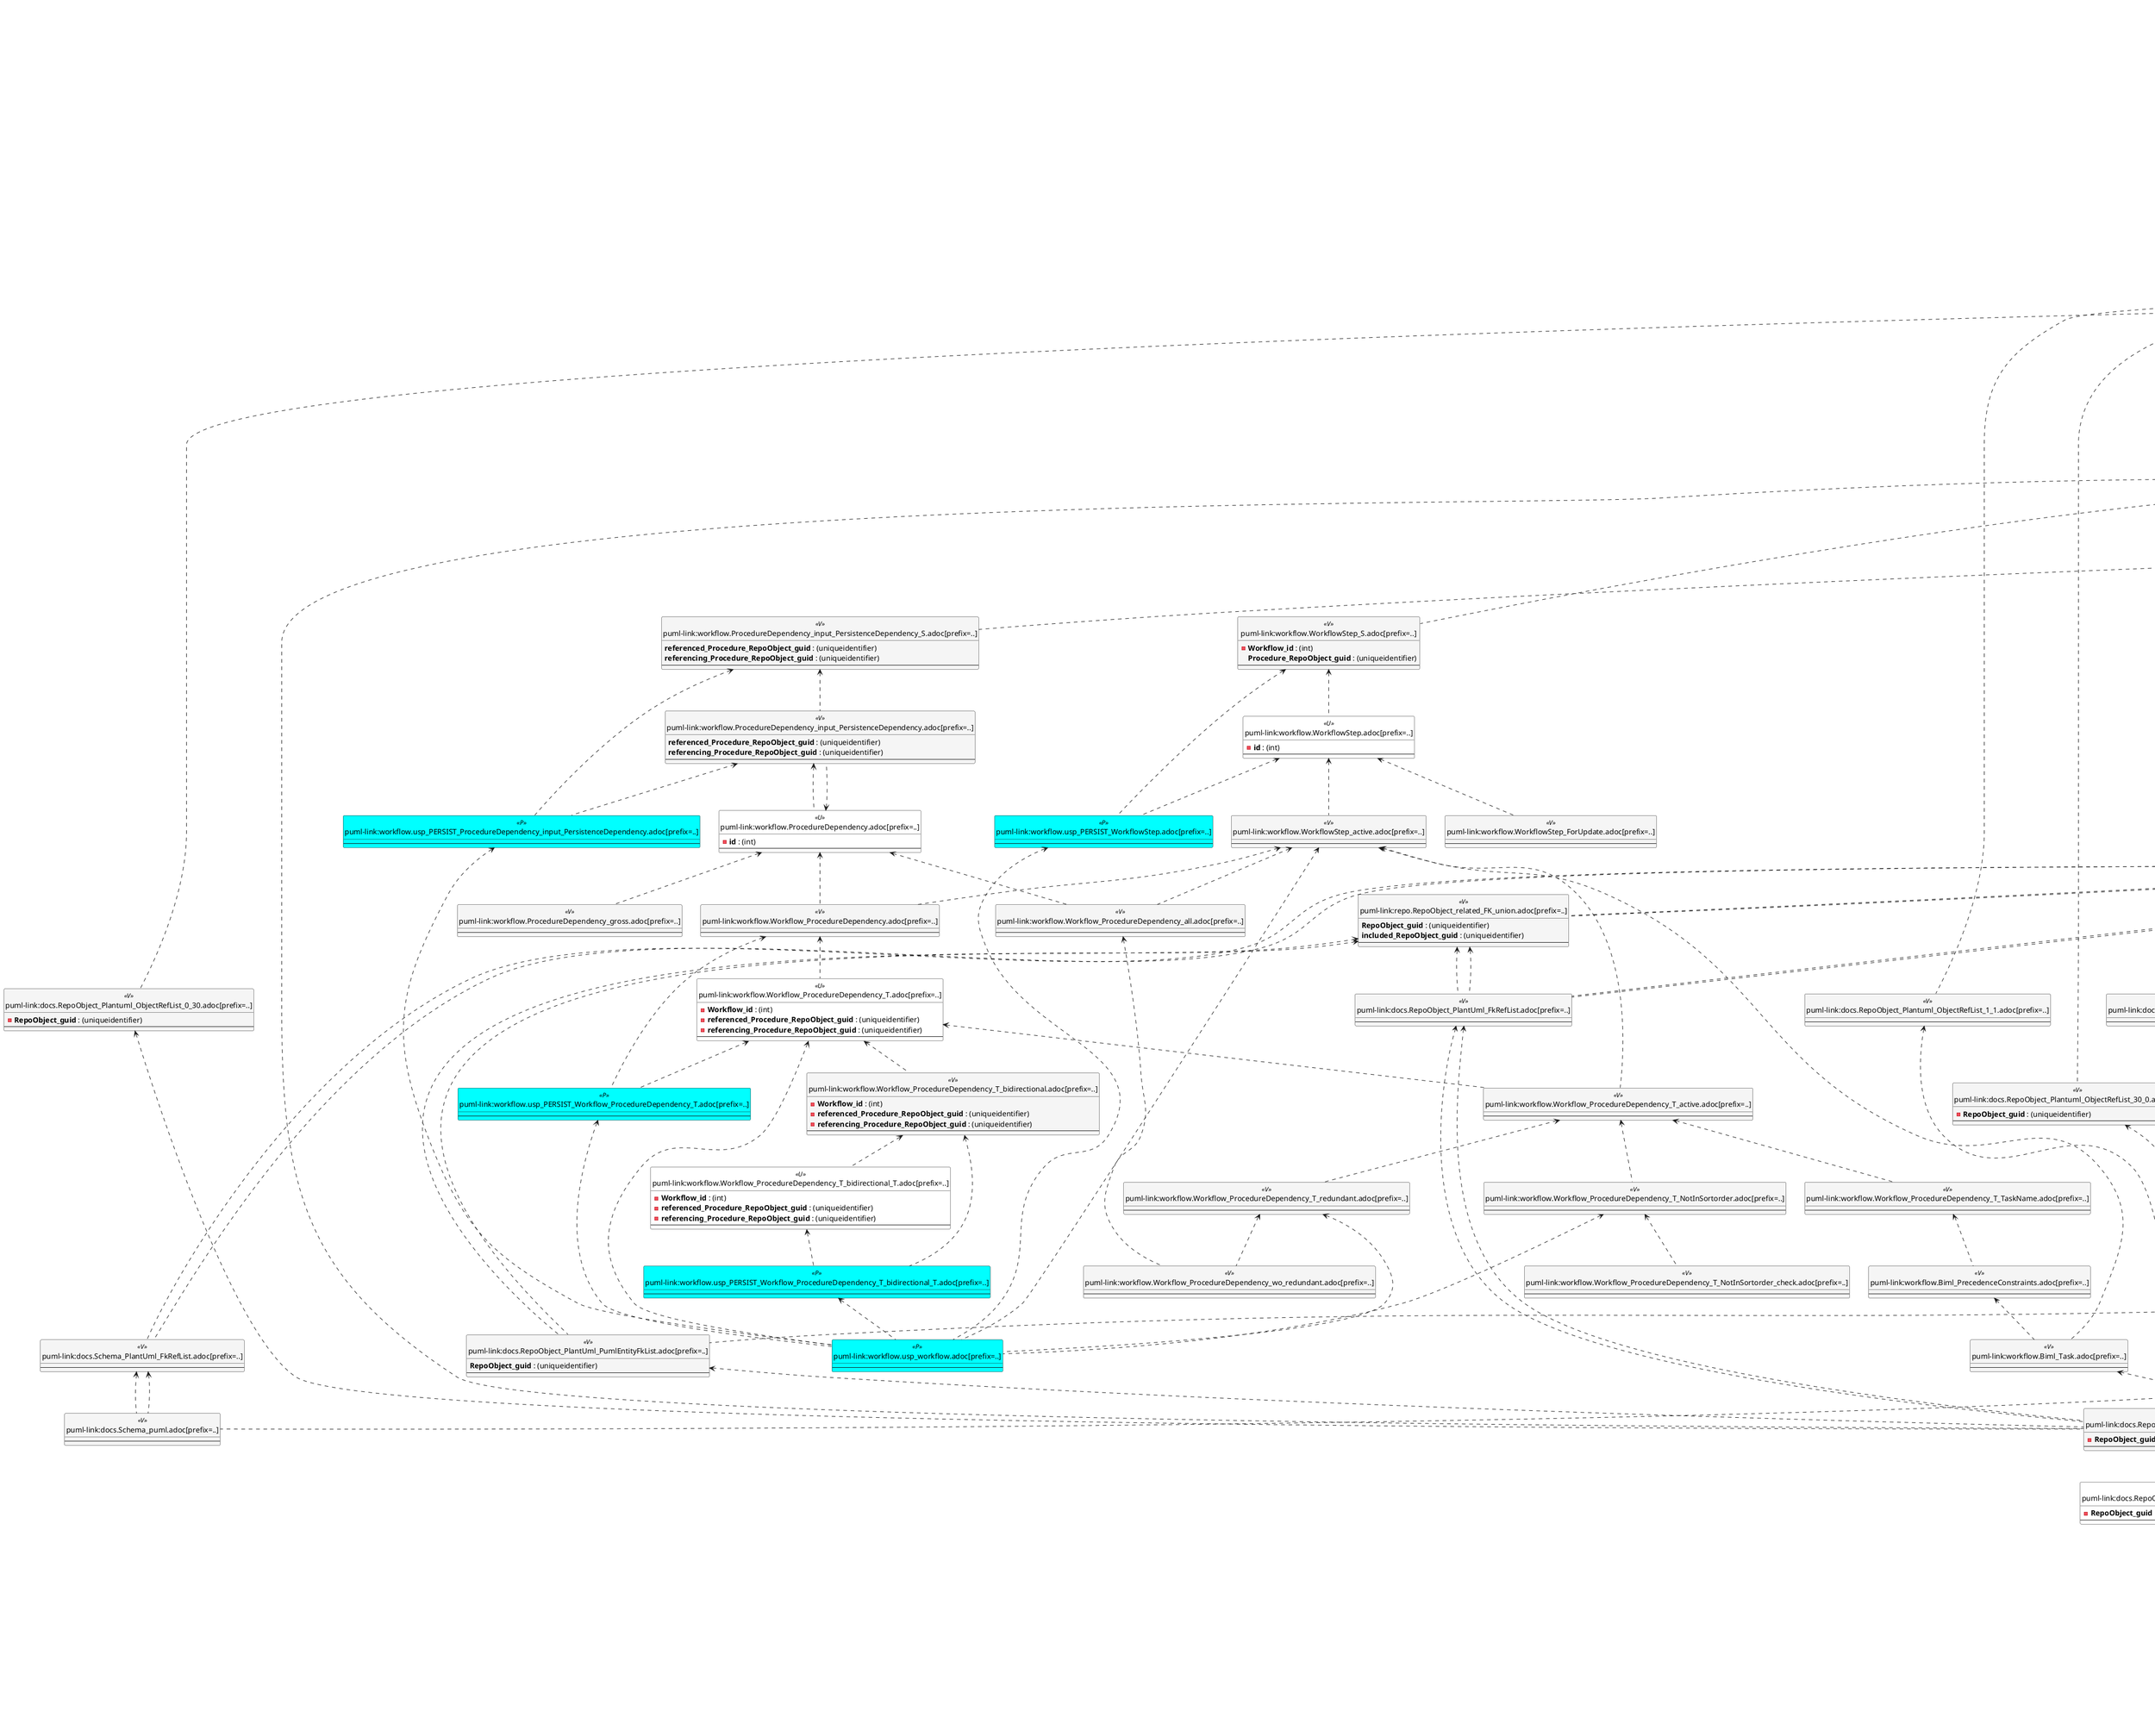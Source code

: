 @startuml
'Left to right direction
top to bottom direction
hide circle
'avoide "." issues:
set namespaceSeparator none


skinparam class {
  BackgroundColor White
  BackgroundColor<<FN>> Yellow
  BackgroundColor<<FS>> Yellow
  BackgroundColor<<FT>> LightGray
  BackgroundColor<<IF>> Yellow
  BackgroundColor<<IS>> Yellow
  BackgroundColor<<P>> Aqua
  BackgroundColor<<PC>> Aqua
  BackgroundColor<<SN>> Yellow
  BackgroundColor<<SO>> SlateBlue
  BackgroundColor<<TF>> LightGray
  BackgroundColor<<TR>> Tomato
  BackgroundColor<<U>> White
  BackgroundColor<<V>> WhiteSmoke
  BackgroundColor<<X>> Aqua
}


entity "puml-link:dmdocs.unit.adoc[prefix=..]" as dmdocs.unit << V >> {
  --
}

entity "puml-link:docs.AntoraIndexSemanticgroup.adoc[prefix=..]" as docs.AntoraIndexSemanticgroup << V >> {
  **IndexSemanticGroup** : (nvarchar(512))
  --
}

entity "puml-link:docs.AntoraIndexSemanticgroupPatterndatatype.adoc[prefix=..]" as docs.AntoraIndexSemanticgroupPatterndatatype << V >> {
  **IndexSemanticGroup** : (nvarchar(512))
  **IndexPatternColumnDatatype** : (nvarchar(4000))
  --
}

entity "puml-link:docs.AntoraNavListPage_by_type.adoc[prefix=..]" as docs.AntoraNavListPage_by_type << V >> {
  **type** : (nvarchar(128))
  --
}

entity "puml-link:docs.AntoraNavListRepoObject_by_schema.adoc[prefix=..]" as docs.AntoraNavListRepoObject_by_schema << V >> {
  - **RepoObject_schema_name** : (nvarchar(128))
  --
}

entity "puml-link:docs.AntoraNavListRepoObject_by_schema_type.adoc[prefix=..]" as docs.AntoraNavListRepoObject_by_schema_type << V >> {
  - **RepoObject_schema_name** : (nvarchar(128))
  **type** : (char(2))
  --
}

entity "puml-link:docs.AntoraNavListRepoObject_by_type.adoc[prefix=..]" as docs.AntoraNavListRepoObject_by_type << V >> {
  **type** : (char(2))
  --
}

entity "puml-link:docs.AntoraPage_IndexSemanticGroup.adoc[prefix=..]" as docs.AntoraPage_IndexSemanticGroup << V >> {
  - **page_content** : (nvarchar(max))
  --
}

entity "puml-link:docs.AntoraPage_ObjectBySchema.adoc[prefix=..]" as docs.AntoraPage_ObjectBySchema << V >> {
  --
}

entity "puml-link:docs.AntoraPage_ObjectByType.adoc[prefix=..]" as docs.AntoraPage_ObjectByType << V >> {
  --
}

entity "puml-link:docs.ForeignKey_RelationScript.adoc[prefix=..]" as docs.ForeignKey_RelationScript << V >> {
  **referenced_RepoObject_guid** : (uniqueidentifier)
  **referencing_RepoObject_guid** : (uniqueidentifier)
  --
}

entity "puml-link:docs.ftv_RepoObject_Reference_PlantUml_EntityRefList.adoc[prefix=..]" as docs.ftv_RepoObject_Reference_PlantUml_EntityRefList << IF >> {
  --
}

entity "puml-link:docs.ObjectRefCyclic.adoc[prefix=..]" as docs.ObjectRefCyclic << V >> {
  --
}

entity "puml-link:docs.ObjectRefCyclic_EntityList.adoc[prefix=..]" as docs.ObjectRefCyclic_EntityList << V >> {
  --
}

entity "puml-link:docs.ObjectRefCyclic_ObjectRefList.adoc[prefix=..]" as docs.ObjectRefCyclic_ObjectRefList << V >> {
  --
}

entity "puml-link:docs.RepoObject_Adoc.adoc[prefix=..]" as docs.RepoObject_Adoc << V >> {
  --
}

entity "puml-link:docs.RepoObject_Adoc_T.adoc[prefix=..]" as docs.RepoObject_Adoc_T << U >> {
  --
}

entity "puml-link:docs.RepoObject_ColumnList.adoc[prefix=..]" as docs.RepoObject_ColumnList << V >> {
  --
}

entity "puml-link:docs.RepoObject_ColumnList_T.adoc[prefix=..]" as docs.RepoObject_ColumnList_T << U >> {
  - **RepoObject_guid** : (uniqueidentifier)
  --
}

entity "puml-link:docs.RepoObject_IndexList.adoc[prefix=..]" as docs.RepoObject_IndexList << V >> {
  **RepoObject_guid** : (uniqueidentifier)
  --
}

entity "puml-link:docs.RepoObject_IndexList_T.adoc[prefix=..]" as docs.RepoObject_IndexList_T << U >> {
  **RepoObject_guid** : (uniqueidentifier)
  --
}

entity "puml-link:docs.RepoObject_OutputFilter.adoc[prefix=..]" as docs.RepoObject_OutputFilter << V >> {
  - **RepoObject_guid** : (uniqueidentifier)
  --
}

entity "puml-link:docs.RepoObject_Plantuml.adoc[prefix=..]" as docs.RepoObject_Plantuml << V >> {
  - **RepoObject_guid** : (uniqueidentifier)
  --
}

entity "puml-link:docs.RepoObject_Plantuml_ColRefList_1_1.adoc[prefix=..]" as docs.RepoObject_Plantuml_ColRefList_1_1 << V >> {
  --
}

entity "puml-link:docs.RepoObject_Plantuml_Entity.adoc[prefix=..]" as docs.RepoObject_Plantuml_Entity << V >> {
  - **RepoObject_guid** : (uniqueidentifier)
  --
}

entity "puml-link:docs.RepoObject_Plantuml_Entity_T.adoc[prefix=..]" as docs.RepoObject_Plantuml_Entity_T << U >> {
  - **RepoObject_guid** : (uniqueidentifier)
  --
}

entity "puml-link:docs.RepoObject_PlantUml_FkRefList.adoc[prefix=..]" as docs.RepoObject_PlantUml_FkRefList << V >> {
  --
}

entity "puml-link:docs.RepoObject_Plantuml_ObjectRefList_0_30.adoc[prefix=..]" as docs.RepoObject_Plantuml_ObjectRefList_0_30 << V >> {
  - **RepoObject_guid** : (uniqueidentifier)
  --
}

entity "puml-link:docs.RepoObject_Plantuml_ObjectRefList_1_1.adoc[prefix=..]" as docs.RepoObject_Plantuml_ObjectRefList_1_1 << V >> {
  --
}

entity "puml-link:docs.RepoObject_Plantuml_ObjectRefList_30_0.adoc[prefix=..]" as docs.RepoObject_Plantuml_ObjectRefList_30_0 << V >> {
  - **RepoObject_guid** : (uniqueidentifier)
  --
}

entity "puml-link:docs.RepoObject_PlantUml_PumlEntityFkList.adoc[prefix=..]" as docs.RepoObject_PlantUml_PumlEntityFkList << V >> {
  **RepoObject_guid** : (uniqueidentifier)
  --
}

entity "puml-link:docs.RepoObject_Plantuml_T.adoc[prefix=..]" as docs.RepoObject_Plantuml_T << U >> {
  - **RepoObject_guid** : (uniqueidentifier)
  --
}

entity "puml-link:docs.Schema_EntityList.adoc[prefix=..]" as docs.Schema_EntityList << V >> {
  --
}

entity "puml-link:docs.Schema_PlantUml_FkRefList.adoc[prefix=..]" as docs.Schema_PlantUml_FkRefList << V >> {
  --
}

entity "puml-link:docs.Schema_puml.adoc[prefix=..]" as docs.Schema_puml << V >> {
  --
}

entity "puml-link:docs.Unit_1_union.adoc[prefix=..]" as docs.Unit_1_union << V >> {
  --
}

entity "puml-link:docs.Unit_2.adoc[prefix=..]" as docs.Unit_2 << V >> {
  --
}

entity "puml-link:docs.Unit_3.adoc[prefix=..]" as docs.Unit_3 << V >> {
  --
}

entity "puml-link:docs.usp_AntoraExport.adoc[prefix=..]" as docs.usp_AntoraExport << P >> {
  --
}

entity "puml-link:docs.usp_AntoraExport_navigation.adoc[prefix=..]" as docs.usp_AntoraExport_navigation << P >> {
  --
}

entity "puml-link:docs.usp_AntoraExport_ObjectPage.adoc[prefix=..]" as docs.usp_AntoraExport_ObjectPage << P >> {
  --
}

entity "puml-link:docs.usp_AntoraExport_ObjectPartialProperties.adoc[prefix=..]" as docs.usp_AntoraExport_ObjectPartialProperties << P >> {
  --
}

entity "puml-link:docs.usp_AntoraExport_ObjectPuml.adoc[prefix=..]" as docs.usp_AntoraExport_ObjectPuml << P >> {
  --
}

entity "puml-link:docs.usp_PERSIST_RepoObject_Adoc_T.adoc[prefix=..]" as docs.usp_PERSIST_RepoObject_Adoc_T << P >> {
  --
}

entity "puml-link:docs.usp_PERSIST_RepoObject_ColumnList_T.adoc[prefix=..]" as docs.usp_PERSIST_RepoObject_ColumnList_T << P >> {
  --
}

entity "puml-link:docs.usp_PERSIST_RepoObject_IndexList_T.adoc[prefix=..]" as docs.usp_PERSIST_RepoObject_IndexList_T << P >> {
  --
}

entity "puml-link:docs.usp_PERSIST_RepoObject_Plantuml_Entity_T.adoc[prefix=..]" as docs.usp_PERSIST_RepoObject_Plantuml_Entity_T << P >> {
  --
}

entity "puml-link:docs.usp_PERSIST_RepoObject_Plantuml_T.adoc[prefix=..]" as docs.usp_PERSIST_RepoObject_Plantuml_T << P >> {
  --
}

entity "puml-link:property.RepoObjectProperty_Collect_source_ROGross.adoc[prefix=..]" as property.RepoObjectProperty_Collect_source_ROGross << V >> {
  - **RepoObject_guid** : (uniqueidentifier)
  - **property_name** : (varchar(39))
  --
}

entity "puml-link:property.usp_RepoObjectProperty_collect.adoc[prefix=..]" as property.usp_RepoObjectProperty_collect << P >> {
  --
}

entity "puml-link:reference.ftv_RepoObject_ColumReferenceRepoObject.adoc[prefix=..]" as reference.ftv_RepoObject_ColumReferenceRepoObject << IF >> {
  --
}

entity "puml-link:reference.ftv_RepoObject_DbmlColumnRelation.adoc[prefix=..]" as reference.ftv_RepoObject_DbmlColumnRelation << IF >> {
  --
}

entity "puml-link:reference.ftv_RepoObject_ReferenceTree.adoc[prefix=..]" as reference.ftv_RepoObject_ReferenceTree << IF >> {
  --
}

entity "puml-link:reference.ftv_RepoObject_ReferenceTree_referenced.adoc[prefix=..]" as reference.ftv_RepoObject_ReferenceTree_referenced << IF >> {
  --
}

entity "puml-link:reference.ftv_RepoObject_ReferenceTree_referencing.adoc[prefix=..]" as reference.ftv_RepoObject_ReferenceTree_referencing << IF >> {
  --
}

entity "puml-link:reference.ftv_RepoObject_ReferenceTree_via_fullname.adoc[prefix=..]" as reference.ftv_RepoObject_ReferenceTree_via_fullname << IF >> {
  --
}

entity "puml-link:reference.ftv_RepoObjectColumn_ReferenceTree.adoc[prefix=..]" as reference.ftv_RepoObjectColumn_ReferenceTree << IF >> {
  --
}

entity "puml-link:reference.Persistence.adoc[prefix=..]" as reference.Persistence << V >> {
  --
}

entity "puml-link:reference.Persistence_bidirectional.adoc[prefix=..]" as reference.Persistence_bidirectional << V >> {
  --
}

entity "puml-link:reference.ReferenceTree_cyclic_ref_PersistenceUsp.adoc[prefix=..]" as reference.ReferenceTree_cyclic_ref_PersistenceUsp << V >> {
  --
}

entity "puml-link:reference.ReferenceTree_cyclic_union.adoc[prefix=..]" as reference.ReferenceTree_cyclic_union << V >> {
  --
}

entity "puml-link:reference.RepoObject_reference.adoc[prefix=..]" as reference.RepoObject_reference << V >> {
  **referenced_RepoObject_guid** : (uniqueidentifier)
  **referencing_RepoObject_guid** : (uniqueidentifier)
  --
}

entity "puml-link:reference.RepoObject_reference_persistence_target_as_source.adoc[prefix=..]" as reference.RepoObject_reference_persistence_target_as_source << V >> {
  --
}

entity "puml-link:reference.RepoObject_reference_T.adoc[prefix=..]" as reference.RepoObject_reference_T << U >> {
  **referenced_RepoObject_guid** : (uniqueidentifier)
  **referencing_RepoObject_guid** : (uniqueidentifier)
  --
}

entity "puml-link:reference.RepoObject_reference_T_bidirectional.adoc[prefix=..]" as reference.RepoObject_reference_T_bidirectional << V >> {
  --
}

entity "puml-link:reference.RepoObject_reference_union.adoc[prefix=..]" as reference.RepoObject_reference_union << V >> {
  **referenced_RepoObject_guid** : (uniqueidentifier)
  **referencing_RepoObject_guid** : (uniqueidentifier)
  --
}

entity "puml-link:reference.RepoObject_ReferencedList.adoc[prefix=..]" as reference.RepoObject_ReferencedList << V >> {
  --
}

entity "puml-link:reference.RepoObject_ReferenceTree_0_30.adoc[prefix=..]" as reference.RepoObject_ReferenceTree_0_30 << V >> {
  **RepoObject_guid** : (uniqueidentifier)
  **Referencing_guid** : (uniqueidentifier)
  **Referenced_guid** : (uniqueidentifier)
  --
}

entity "puml-link:reference.RepoObject_ReferenceTree_0_30_T.adoc[prefix=..]" as reference.RepoObject_ReferenceTree_0_30_T << U >> {
  **RepoObject_guid** : (uniqueidentifier)
  **Referencing_guid** : (uniqueidentifier)
  **Referenced_guid** : (uniqueidentifier)
  --
}

entity "puml-link:reference.RepoObject_ReferenceTree_30_0.adoc[prefix=..]" as reference.RepoObject_ReferenceTree_30_0 << V >> {
  **RepoObject_guid** : (uniqueidentifier)
  **Referencing_guid** : (uniqueidentifier)
  **Referenced_guid** : (uniqueidentifier)
  --
}

entity "puml-link:reference.RepoObject_ReferenceTree_30_0_T.adoc[prefix=..]" as reference.RepoObject_ReferenceTree_30_0_T << U >> {
  --
}

entity "puml-link:reference.RepoObject_ReferenceTree_referenced.adoc[prefix=..]" as reference.RepoObject_ReferenceTree_referenced << V >> {
  **RepoObject_guid** : (uniqueidentifier)
  **Referenced_Depth** : (int)
  **Referencing_Depth** : (int)
  **Referenced_guid** : (uniqueidentifier)
  **Referencing_guid** : (uniqueidentifier)
  --
}

entity "puml-link:reference.RepoObject_ReferenceTree_referenced_30_0.adoc[prefix=..]" as reference.RepoObject_ReferenceTree_referenced_30_0 << V >> {
  - **RepoObject_guid** : (uniqueidentifier)
  **Referenced_guid** : (uniqueidentifier)
  --
}

entity "puml-link:reference.RepoObject_ReferenceTree_referencing.adoc[prefix=..]" as reference.RepoObject_ReferenceTree_referencing << V >> {
  **RepoObject_guid** : (uniqueidentifier)
  **Referenced_Depth** : (int)
  **Referencing_Depth** : (int)
  **Referenced_guid** : (uniqueidentifier)
  **Referencing_guid** : (uniqueidentifier)
  --
}

entity "puml-link:reference.RepoObject_ReferenceTree_referencing_0_30.adoc[prefix=..]" as reference.RepoObject_ReferenceTree_referencing_0_30 << V >> {
  - **RepoObject_guid** : (uniqueidentifier)
  **Referencing_guid** : (uniqueidentifier)
  --
}

entity "puml-link:reference.RepoObject_ReferencingList.adoc[prefix=..]" as reference.RepoObject_ReferencingList << V >> {
  --
}

entity "puml-link:reference.RepoObject_ReferencingReferenced.adoc[prefix=..]" as reference.RepoObject_ReferencingReferenced << V >> {
  - **Referenced_guid** : (uniqueidentifier)
  - **Referencing_guid** : (uniqueidentifier)
  --
}

entity "puml-link:reference.RepoObjectColumn_reference.adoc[prefix=..]" as reference.RepoObjectColumn_reference << V >> {
  **referenced_RepoObjectColumn_guid** : (uniqueidentifier)
  **referencing_RepoObjectColumn_guid** : (uniqueidentifier)
  --
}

entity "puml-link:reference.RepoObjectColumn_reference_additional_internal.adoc[prefix=..]" as reference.RepoObjectColumn_reference_additional_internal << V >> {
  --
}

entity "puml-link:reference.RepoObjectColumn_reference_BySamePredecessors.adoc[prefix=..]" as reference.RepoObjectColumn_reference_BySamePredecessors << V >> {
  --
}

entity "puml-link:reference.RepoObjectColumn_reference_FirstResultSet.adoc[prefix=..]" as reference.RepoObjectColumn_reference_FirstResultSet << V >> {
  --
}

entity "puml-link:reference.RepoObjectColumn_reference_QueryPlan.adoc[prefix=..]" as reference.RepoObjectColumn_reference_QueryPlan << V >> {
  **referencing_id** : (int)
  **referencing_minor_id** : (int)
  **referenced_id** : (int)
  **referenced_minor_id** : (int)
  --
}

entity "puml-link:reference.RepoObjectColumn_reference_SqlExpressionDependencies.adoc[prefix=..]" as reference.RepoObjectColumn_reference_SqlExpressionDependencies << V >> {
  - **referencing_id** : (int)
  - **referencing_minor_id** : (int)
  **referenced_id** : (int)
  - **referenced_minor_id** : (int)
  --
}

entity "puml-link:reference.RepoObjectColumn_reference_T.adoc[prefix=..]" as reference.RepoObjectColumn_reference_T << U >> {
  **referenced_RepoObjectColumn_guid** : (uniqueidentifier)
  **referencing_RepoObjectColumn_guid** : (uniqueidentifier)
  --
}

entity "puml-link:reference.RepoObjectColumn_reference_union.adoc[prefix=..]" as reference.RepoObjectColumn_reference_union << V >> {
  --
}

entity "puml-link:reference.RepoObjectColumn_reference_virtual.adoc[prefix=..]" as reference.RepoObjectColumn_reference_virtual << V >> {
  --
}

entity "puml-link:reference.RepoObjectColumn_ReferencedList.adoc[prefix=..]" as reference.RepoObjectColumn_ReferencedList << V >> {
  --
}

entity "puml-link:reference.RepoObjectColumn_ReferenceTree.adoc[prefix=..]" as reference.RepoObjectColumn_ReferenceTree << V >> {
  --
}

entity "puml-link:reference.RepoObjectColumn_ReferencingList.adoc[prefix=..]" as reference.RepoObjectColumn_ReferencingList << V >> {
  --
}

entity "puml-link:reference.RepoObjectColumn_ReferencingReferenced.adoc[prefix=..]" as reference.RepoObjectColumn_ReferencingReferenced << V >> {
  - **Referenced_guid** : (uniqueidentifier)
  - **Referencing_guid** : (uniqueidentifier)
  --
}

entity "puml-link:reference.RepoObjectColumn_RelationScript.adoc[prefix=..]" as reference.RepoObjectColumn_RelationScript << V >> {
  --
}

entity "puml-link:reference.SysObjectColumn_QueryPlanExpression.adoc[prefix=..]" as reference.SysObjectColumn_QueryPlanExpression << V >> {
  --
}

entity "puml-link:reference.usp_PERSIST_RepoObject_reference_T.adoc[prefix=..]" as reference.usp_PERSIST_RepoObject_reference_T << P >> {
  --
}

entity "puml-link:reference.usp_PERSIST_RepoObject_ReferenceTree_0_30_T.adoc[prefix=..]" as reference.usp_PERSIST_RepoObject_ReferenceTree_0_30_T << P >> {
  --
}

entity "puml-link:reference.usp_PERSIST_RepoObject_ReferenceTree_30_0_T.adoc[prefix=..]" as reference.usp_PERSIST_RepoObject_ReferenceTree_30_0_T << P >> {
  --
}

entity "puml-link:reference.usp_PERSIST_RepoObjectColumn_reference_T.adoc[prefix=..]" as reference.usp_PERSIST_RepoObjectColumn_reference_T << P >> {
  --
}

entity "puml-link:reference.usp_RepoObject_ReferenceTree.adoc[prefix=..]" as reference.usp_RepoObject_ReferenceTree << P >> {
  --
}

entity "puml-link:reference.usp_RepoObject_ReferenceTree_insert.adoc[prefix=..]" as reference.usp_RepoObject_ReferenceTree_insert << P >> {
  --
}

entity "puml-link:reference.usp_RepoObject_update_SysObjectQueryPlan.adoc[prefix=..]" as reference.usp_RepoObject_update_SysObjectQueryPlan << P >> {
  --
}

entity "puml-link:reference.usp_RepoObjectSource_FirstResultSet.adoc[prefix=..]" as reference.usp_RepoObjectSource_FirstResultSet << P >> {
  --
}

entity "puml-link:reference.usp_RepoObjectSource_QueryPlan.adoc[prefix=..]" as reference.usp_RepoObjectSource_QueryPlan << P >> {
  --
}

entity "puml-link:repo.check_IndexColumn_virtual_referenced_setpoint.adoc[prefix=..]" as repo.check_IndexColumn_virtual_referenced_setpoint << V >> {
  - **index_guid** : (uniqueidentifier)
  - **index_column_id** : (int)
  --
}

entity "puml-link:repo.ForeignKey_gross.adoc[prefix=..]" as repo.ForeignKey_gross << V >> {
  **ForeignKey_guid** : (uniqueidentifier)
  --
}

entity "puml-link:repo.ForeignKey_Indexes.adoc[prefix=..]" as repo.ForeignKey_Indexes << V >> {
  **ForeignKey_guid** : (uniqueidentifier)
  --
}

entity "puml-link:repo.ForeignKey_Indexes_union.adoc[prefix=..]" as repo.ForeignKey_Indexes_union << V >> {
  **ForeignKey_guid** : (uniqueidentifier)
  --
}

entity "puml-link:repo.ForeignKey_Indexes_union_T.adoc[prefix=..]" as repo.ForeignKey_Indexes_union_T << U >> {
  **ForeignKey_guid** : (uniqueidentifier)
  --
}

entity "puml-link:repo.ForeignKey_virtual_Indexes.adoc[prefix=..]" as repo.ForeignKey_virtual_Indexes << V >> {
  - **ForeignKey_guid** : (uniqueidentifier)
  --
}

entity "puml-link:repo.Index_gross.adoc[prefix=..]" as repo.Index_gross << V >> {
  - **index_guid** : (uniqueidentifier)
  --
}

entity "puml-link:repo.Index_referencing_IndexPatternColumnGuid.adoc[prefix=..]" as repo.Index_referencing_IndexPatternColumnGuid << V >> {
  **source_index_guid** : (uniqueidentifier)
  **referencing_RepoObject_guid** : (uniqueidentifier)
  --
}

entity "puml-link:repo.Index_virtual_ForUpdate.adoc[prefix=..]" as repo.Index_virtual_ForUpdate << V >> {
  - **index_guid** : (uniqueidentifier)
  --
}

entity "puml-link:repo.IndexColumn_ReferencedReferencing_HasFullColumnsInReferencing.adoc[prefix=..]" as repo.IndexColumn_ReferencedReferencing_HasFullColumnsInReferencing << V >> {
  - **index_guid** : (uniqueidentifier)
  - **index_column_id** : (int)
  **RowNumberInReferencing** : (bigint)
  --
}

entity "puml-link:repo.IndexColumn_ReferencedReferencing_HasFullColumnsInReferencing_check.adoc[prefix=..]" as repo.IndexColumn_ReferencedReferencing_HasFullColumnsInReferencing_check << V >> {
  --
}

entity "puml-link:repo.IndexColumn_ReferencedReferencing_HasFullColumnsInReferencing_T.adoc[prefix=..]" as repo.IndexColumn_ReferencedReferencing_HasFullColumnsInReferencing_T << U >> {
  **index_guid** : (uniqueidentifier)
  - **index_column_id** : (int)
  **RowNumberInReferencing** : (bigint)
  --
}

entity "puml-link:repo.IndexColumn_virtual_referenced_setpoint.adoc[prefix=..]" as repo.IndexColumn_virtual_referenced_setpoint << V >> {
  - **index_guid** : (uniqueidentifier)
  - **index_column_id** : (int)
  --
}

entity "puml-link:repo.IndexReferencedReferencing.adoc[prefix=..]" as repo.IndexReferencedReferencing << V >> {
  --
}

entity "puml-link:repo.IndexReferencedReferencing_HasFullColumnsInReferencing.adoc[prefix=..]" as repo.IndexReferencedReferencing_HasFullColumnsInReferencing << V >> {
  --
}

entity "puml-link:repo.RepoObject_ColumnList.adoc[prefix=..]" as repo.RepoObject_ColumnList << V >> {
  --
}

entity "puml-link:repo.RepoObject_gross.adoc[prefix=..]" as repo.RepoObject_gross << V >> {
  - **RepoObject_guid** : (uniqueidentifier)
  --
}

entity "puml-link:repo.RepoObject_gross2.adoc[prefix=..]" as repo.RepoObject_gross2 << V >> {
  --
}

entity "puml-link:repo.RepoObject_related_FK_union.adoc[prefix=..]" as repo.RepoObject_related_FK_union << V >> {
  **RepoObject_guid** : (uniqueidentifier)
  **included_RepoObject_guid** : (uniqueidentifier)
  --
}

entity "puml-link:repo.RepoObject_SqlCreateTable.adoc[prefix=..]" as repo.RepoObject_SqlCreateTable << V >> {
  - **RepoObject_guid** : (uniqueidentifier)
  --
}

entity "puml-link:repo.RepoObject_wo_referencing.adoc[prefix=..]" as repo.RepoObject_wo_referencing << V >> {
  --
}

entity "puml-link:repo.RepoObjectColumn_gross2.adoc[prefix=..]" as repo.RepoObjectColumn_gross2 << V >> {
  --
}

entity "puml-link:repo.RepoObjectColumn_MissingSource_TypeV.adoc[prefix=..]" as repo.RepoObjectColumn_MissingSource_TypeV << V >> {
  - **RepoObjectColumn_guid** : (uniqueidentifier)
  --
}

entity "puml-link:repo.usp_Index_finish.adoc[prefix=..]" as repo.usp_Index_finish << P >> {
  --
}

entity "puml-link:repo.usp_Index_ForeignKey.adoc[prefix=..]" as repo.usp_Index_ForeignKey << P >> {
  --
}

entity "puml-link:repo.usp_index_inheritance.adoc[prefix=..]" as repo.usp_index_inheritance << P >> {
  --
}

entity "puml-link:repo.usp_Index_virtual_set.adoc[prefix=..]" as repo.usp_Index_virtual_set << P >> {
  --
}

entity "puml-link:repo.usp_main.adoc[prefix=..]" as repo.usp_main << P >> {
  --
}

entity "puml-link:repo.usp_PERSIST_ForeignKey_Indexes_union_T.adoc[prefix=..]" as repo.usp_PERSIST_ForeignKey_Indexes_union_T << P >> {
  --
}

entity "puml-link:repo.usp_PERSIST_IndexColumn_ReferencedReferencing_HasFullColumnsInReferencing_T.adoc[prefix=..]" as repo.usp_PERSIST_IndexColumn_ReferencedReferencing_HasFullColumnsInReferencing_T << P >> {
  --
}

entity "puml-link:uspgenerator.GeneratorUspStep_Persistence_IsInactive_setpoint.adoc[prefix=..]" as uspgenerator.GeneratorUspStep_Persistence_IsInactive_setpoint << V >> {
  - **usp_id** : (int)
  --
}

entity "puml-link:uspgenerator.GeneratorUspStep_Persistence_src.adoc[prefix=..]" as uspgenerator.GeneratorUspStep_Persistence_src << V >> {
  - **usp_id** : (int)
  --
}

entity "puml-link:uspgenerator.usp_GeneratorUsp_insert_update_persistence.adoc[prefix=..]" as uspgenerator.usp_GeneratorUsp_insert_update_persistence << P >> {
  --
}

entity "puml-link:workflow.Biml_Package.adoc[prefix=..]" as workflow.Biml_Package << V >> {
  --
}

entity "puml-link:workflow.Biml_PrecedenceConstraints.adoc[prefix=..]" as workflow.Biml_PrecedenceConstraints << V >> {
  --
}

entity "puml-link:workflow.Biml_Project.adoc[prefix=..]" as workflow.Biml_Project << V >> {
  --
}

entity "puml-link:workflow.Biml_Task.adoc[prefix=..]" as workflow.Biml_Task << V >> {
  --
}

entity "puml-link:workflow.ProcedureDependency.adoc[prefix=..]" as workflow.ProcedureDependency << U >> {
  - **id** : (int)
  --
}

entity "puml-link:workflow.ProcedureDependency_gross.adoc[prefix=..]" as workflow.ProcedureDependency_gross << V >> {
  --
}

entity "puml-link:workflow.ProcedureDependency_input_PersistenceDependency.adoc[prefix=..]" as workflow.ProcedureDependency_input_PersistenceDependency << V >> {
  **referenced_Procedure_RepoObject_guid** : (uniqueidentifier)
  **referencing_Procedure_RepoObject_guid** : (uniqueidentifier)
  --
}

entity "puml-link:workflow.ProcedureDependency_input_PersistenceDependency_S.adoc[prefix=..]" as workflow.ProcedureDependency_input_PersistenceDependency_S << V >> {
  **referenced_Procedure_RepoObject_guid** : (uniqueidentifier)
  **referencing_Procedure_RepoObject_guid** : (uniqueidentifier)
  --
}

entity "puml-link:workflow.usp_PERSIST_ProcedureDependency_input_PersistenceDependency.adoc[prefix=..]" as workflow.usp_PERSIST_ProcedureDependency_input_PersistenceDependency << P >> {
  --
}

entity "puml-link:workflow.usp_PERSIST_Workflow_ProcedureDependency_T.adoc[prefix=..]" as workflow.usp_PERSIST_Workflow_ProcedureDependency_T << P >> {
  --
}

entity "puml-link:workflow.usp_PERSIST_Workflow_ProcedureDependency_T_bidirectional_T.adoc[prefix=..]" as workflow.usp_PERSIST_Workflow_ProcedureDependency_T_bidirectional_T << P >> {
  --
}

entity "puml-link:workflow.usp_PERSIST_WorkflowStep.adoc[prefix=..]" as workflow.usp_PERSIST_WorkflowStep << P >> {
  --
}

entity "puml-link:workflow.usp_workflow.adoc[prefix=..]" as workflow.usp_workflow << P >> {
  --
}

entity "puml-link:workflow.Workflow_ProcedureDependency.adoc[prefix=..]" as workflow.Workflow_ProcedureDependency << V >> {
  --
}

entity "puml-link:workflow.Workflow_ProcedureDependency_all.adoc[prefix=..]" as workflow.Workflow_ProcedureDependency_all << V >> {
  --
}

entity "puml-link:workflow.Workflow_ProcedureDependency_T.adoc[prefix=..]" as workflow.Workflow_ProcedureDependency_T << U >> {
  - **Workflow_id** : (int)
  - **referenced_Procedure_RepoObject_guid** : (uniqueidentifier)
  - **referencing_Procedure_RepoObject_guid** : (uniqueidentifier)
  --
}

entity "puml-link:workflow.Workflow_ProcedureDependency_T_active.adoc[prefix=..]" as workflow.Workflow_ProcedureDependency_T_active << V >> {
  --
}

entity "puml-link:workflow.Workflow_ProcedureDependency_T_bidirectional.adoc[prefix=..]" as workflow.Workflow_ProcedureDependency_T_bidirectional << V >> {
  - **Workflow_id** : (int)
  - **referenced_Procedure_RepoObject_guid** : (uniqueidentifier)
  - **referencing_Procedure_RepoObject_guid** : (uniqueidentifier)
  --
}

entity "puml-link:workflow.Workflow_ProcedureDependency_T_bidirectional_T.adoc[prefix=..]" as workflow.Workflow_ProcedureDependency_T_bidirectional_T << U >> {
  - **Workflow_id** : (int)
  - **referenced_Procedure_RepoObject_guid** : (uniqueidentifier)
  - **referencing_Procedure_RepoObject_guid** : (uniqueidentifier)
  --
}

entity "puml-link:workflow.Workflow_ProcedureDependency_T_NotInSortorder.adoc[prefix=..]" as workflow.Workflow_ProcedureDependency_T_NotInSortorder << V >> {
  --
}

entity "puml-link:workflow.Workflow_ProcedureDependency_T_NotInSortorder_check.adoc[prefix=..]" as workflow.Workflow_ProcedureDependency_T_NotInSortorder_check << V >> {
  --
}

entity "puml-link:workflow.Workflow_ProcedureDependency_T_redundant.adoc[prefix=..]" as workflow.Workflow_ProcedureDependency_T_redundant << V >> {
  --
}

entity "puml-link:workflow.Workflow_ProcedureDependency_T_TaskName.adoc[prefix=..]" as workflow.Workflow_ProcedureDependency_T_TaskName << V >> {
  --
}

entity "puml-link:workflow.Workflow_ProcedureDependency_wo_redundant.adoc[prefix=..]" as workflow.Workflow_ProcedureDependency_wo_redundant << V >> {
  --
}

entity "puml-link:workflow.WorkflowStep.adoc[prefix=..]" as workflow.WorkflowStep << U >> {
  - **id** : (int)
  --
}

entity "puml-link:workflow.WorkflowStep_active.adoc[prefix=..]" as workflow.WorkflowStep_active << V >> {
  --
}

entity "puml-link:workflow.WorkflowStep_ForUpdate.adoc[prefix=..]" as workflow.WorkflowStep_ForUpdate << V >> {
  --
}

entity "puml-link:workflow.WorkflowStep_S.adoc[prefix=..]" as workflow.WorkflowStep_S << V >> {
  - **Workflow_id** : (int)
  **Procedure_RepoObject_guid** : (uniqueidentifier)
  --
}

docs.AntoraIndexSemanticgroup <.. docs.AntoraPage_IndexSemanticGroup
docs.AntoraIndexSemanticgroupPatterndatatype <.. docs.AntoraIndexSemanticgroup
docs.AntoraNavListRepoObject_by_schema <.. docs.usp_AntoraExport_navigation
docs.AntoraNavListRepoObject_by_schema <.. docs.AntoraPage_ObjectBySchema
docs.AntoraNavListRepoObject_by_schema_type <.. docs.usp_AntoraExport_navigation
docs.AntoraNavListRepoObject_by_type <.. docs.usp_AntoraExport_navigation
docs.AntoraNavListRepoObject_by_type <.. docs.AntoraPage_ObjectByType
docs.ftv_RepoObject_Reference_PlantUml_EntityRefList <.. docs.RepoObject_Plantuml
docs.ObjectRefCyclic_EntityList <.. docs.ObjectRefCyclic
docs.ObjectRefCyclic_ObjectRefList <.. docs.ObjectRefCyclic
docs.RepoObject_Adoc <.. docs.RepoObject_Adoc_T
docs.RepoObject_Adoc <.. docs.usp_PERSIST_RepoObject_Adoc_T
docs.RepoObject_Adoc <.. docs.RepoObject_Adoc_T
docs.RepoObject_Adoc <.. docs.usp_PERSIST_RepoObject_Adoc_T
docs.RepoObject_Adoc <.. docs.RepoObject_Adoc_T
docs.RepoObject_Adoc <.. docs.usp_PERSIST_RepoObject_Adoc_T
docs.REpoObject_Adoc_T <.. docs.usp_PERSIST_RepoObject_Adoc_T
docs.REpoObject_Adoc_T <.. docs.usp_PERSIST_RepoObject_Adoc_T
docs.REpoObject_Adoc_T <.. docs.usp_PERSIST_RepoObject_Adoc_T
docs.RepoObject_ColumnList <.. docs.RepoObject_ColumnList_T
docs.RepoObject_ColumnList <.. docs.usp_PERSIST_RepoObject_ColumnList_T
docs.RepoObject_ColumnList <.. docs.RepoObject_ColumnList_T
docs.RepoObject_ColumnList <.. docs.usp_PERSIST_RepoObject_ColumnList_T
docs.RepoObject_ColumnList <.. docs.RepoObject_ColumnList_T
docs.RepoObject_ColumnList <.. docs.usp_PERSIST_RepoObject_ColumnList_T
docs.RepoObject_ColumnList <.. docs.RepoObject_ColumnList_T
docs.RepoObject_ColumnList <.. docs.usp_PERSIST_RepoObject_ColumnList_T
docs.RepoObject_ColumnList <.. docs.RepoObject_ColumnList_T
docs.RepoObject_ColumnList <.. docs.usp_PERSIST_RepoObject_ColumnList_T
docs.RepoObject_ColumnList <.. docs.RepoObject_ColumnList_T
docs.RepoObject_ColumnList <.. docs.usp_PERSIST_RepoObject_ColumnList_T
docs.RepoObject_ColumnList_T <.. docs.RepoObject_Adoc
docs.RepoObject_ColumnList_T <.. docs.RepoObject_Plantuml_Entity
docs.RepoObject_ColumnList_T <.. docs.usp_PERSIST_RepoObject_ColumnList_T
docs.RepoObject_ColumnList_T <.. docs.RepoObject_Adoc
docs.RepoObject_ColumnList_T <.. docs.RepoObject_Plantuml_Entity
docs.RepoObject_ColumnList_T <.. docs.usp_PERSIST_RepoObject_ColumnList_T
docs.RepoObject_ColumnList_T <.. docs.RepoObject_Adoc
docs.RepoObject_ColumnList_T <.. docs.RepoObject_Plantuml_Entity
docs.RepoObject_ColumnList_T <.. docs.usp_PERSIST_RepoObject_ColumnList_T
docs.RepoObject_ColumnList_T <.. docs.RepoObject_Adoc
docs.RepoObject_ColumnList_T <.. docs.RepoObject_Plantuml_Entity
docs.RepoObject_ColumnList_T <.. docs.usp_PERSIST_RepoObject_ColumnList_T
docs.RepoObject_ColumnList_T <.. docs.RepoObject_Adoc
docs.RepoObject_ColumnList_T <.. docs.RepoObject_Plantuml_Entity
docs.RepoObject_ColumnList_T <.. docs.usp_PERSIST_RepoObject_ColumnList_T
docs.RepoObject_ColumnList_T <.. docs.RepoObject_Adoc
docs.RepoObject_ColumnList_T <.. docs.RepoObject_Plantuml_Entity
docs.RepoObject_ColumnList_T <.. docs.usp_PERSIST_RepoObject_ColumnList_T
docs.RepoObject_IndexList <.. docs.RepoObject_IndexList_T
docs.RepoObject_IndexList <.. docs.usp_PERSIST_RepoObject_IndexList_T
docs.RepoObject_IndexList_T <.. docs.RepoObject_Adoc
docs.RepoObject_IndexList_T <.. docs.RepoObject_Plantuml_Entity
docs.RepoObject_IndexList_T <.. docs.usp_PERSIST_RepoObject_IndexList_T
docs.RepoObject_OutputFilter <.. docs.usp_AntoraExport_ObjectPartialProperties
docs.RepoObject_OutputFilter <.. docs.usp_AntoraExport_ObjectPage
docs.RepoObject_OutputFilter <.. docs.AntoraNavListRepoObject_by_type
docs.RepoObject_OutputFilter <.. docs.AntoraNavListRepoObject_by_schema
docs.RepoObject_OutputFilter <.. docs.AntoraNavListRepoObject_by_schema_type
docs.RepoObject_OutputFilter <.. docs.RepoObject_Plantuml_Entity
docs.RepoObject_OutputFilter <.. docs.usp_AntoraExport_ObjectPuml
docs.RepoObject_OutputFilter <.. docs.AntoraNavListPage_by_type
docs.RepoObject_OutputFilter <.. docs.Unit_1_union
docs.RepoObject_Plantuml <.. docs.RepoObject_Plantuml_T
docs.RepoObject_Plantuml <.. docs.RepoObject_Plantuml_T
docs.RepoObject_Plantuml <.. docs.RepoObject_Plantuml_T
docs.RepoObject_Plantuml <.. docs.usp_PERSIST_RepoObject_Plantuml_T
docs.RepoObject_Plantuml <.. docs.usp_PERSIST_RepoObject_Plantuml_T
docs.RepoObject_Plantuml <.. docs.usp_PERSIST_RepoObject_Plantuml_T
docs.RepoObject_Plantuml_ColRefList_1_1 <.. docs.RepoObject_Plantuml
docs.RepoObject_Plantuml_ColRefList_1_1 <.. docs.RepoObject_Plantuml
docs.RepoObject_Plantuml_ColRefList_1_1 <.. docs.RepoObject_Plantuml
docs.RepoObject_Plantuml_Entity <.. docs.RepoObject_Plantuml_Entity_T
docs.RepoObject_Plantuml_Entity <.. docs.usp_PERSIST_RepoObject_Plantuml_Entity_T
docs.RepoObject_Plantuml_Entity_T <.. docs.usp_PERSIST_RepoObject_Plantuml_Entity_T
docs.RepoObject_Plantuml_Entity_T <.. docs.ftv_RepoObject_Reference_PlantUml_EntityRefList
docs.RepoObject_Plantuml_Entity_T <.. docs.RepoObject_PlantUml_PumlEntityFkList
docs.RepoObject_Plantuml_Entity_T <.. docs.ObjectRefCyclic_EntityList
docs.RepoObject_Plantuml_Entity_T <.. docs.Schema_EntityList
docs.RepoObject_PlantUml_FkRefList <.. docs.RepoObject_Plantuml
docs.RepoObject_PlantUml_FkRefList <.. docs.RepoObject_Plantuml
docs.RepoObject_Plantuml_ObjectRefList_0_30 <.. docs.RepoObject_Plantuml
docs.RepoObject_Plantuml_ObjectRefList_1_1 <.. docs.RepoObject_Plantuml
docs.RepoObject_Plantuml_ObjectRefList_30_0 <.. docs.RepoObject_Plantuml
docs.RepoObject_PlantUml_PumlEntityFkList <.. docs.RepoObject_Plantuml
docs.RepoObject_Plantuml_T <.. docs.usp_PERSIST_RepoObject_Plantuml_T
docs.RepoObject_Plantuml_T <.. docs.usp_PERSIST_RepoObject_Plantuml_T
docs.RepoObject_Plantuml_T <.. docs.usp_PERSIST_RepoObject_Plantuml_T
docs.Schema_EntityList <.. docs.Schema_puml
docs.Schema_PlantUml_FkRefList <.. docs.Schema_puml
docs.Schema_PlantUml_FkRefList <.. docs.Schema_puml
docs.Unit_1_union <.. docs.Unit_2
docs.Unit_2 <.. docs.Unit_3
docs.Unit_3 <.. dmdocs.unit
docs.usp_AntoraExport_navigation <.. docs.usp_AntoraExport
docs.usp_AntoraExport_navigation <.. docs.usp_AntoraExport
docs.usp_AntoraExport_navigation <.. docs.usp_AntoraExport
docs.usp_AntoraExport_ObjectPage <.. docs.usp_AntoraExport
docs.usp_AntoraExport_ObjectPartialProperties <.. docs.usp_AntoraExport
docs.usp_AntoraExport_ObjectPuml <.. docs.usp_AntoraExport
docs.usp_AntoraExport_ObjectPuml <.. docs.usp_AntoraExport
docs.usp_AntoraExport_ObjectPuml <.. docs.usp_AntoraExport
docs.usp_AntoraExport_ObjectPuml <.. docs.usp_AntoraExport
docs.usp_PERSIST_RepoObject_Adoc_T <.. docs.usp_AntoraExport_ObjectPartialProperties
docs.usp_PERSIST_RepoObject_Adoc_T <.. docs.usp_AntoraExport_ObjectPartialProperties
docs.usp_PERSIST_RepoObject_Adoc_T <.. docs.usp_AntoraExport_ObjectPartialProperties
docs.usp_PERSIST_RepoObject_ColumnList_T <.. docs.usp_AntoraExport_ObjectPartialProperties
docs.usp_PERSIST_RepoObject_ColumnList_T <.. docs.usp_AntoraExport_ObjectPartialProperties
docs.usp_PERSIST_RepoObject_ColumnList_T <.. docs.usp_AntoraExport_ObjectPartialProperties
docs.usp_PERSIST_RepoObject_ColumnList_T <.. docs.usp_AntoraExport_ObjectPartialProperties
docs.usp_PERSIST_RepoObject_ColumnList_T <.. docs.usp_AntoraExport_ObjectPartialProperties
docs.usp_PERSIST_RepoObject_ColumnList_T <.. docs.usp_AntoraExport_ObjectPartialProperties
docs.usp_PERSIST_RepoObject_IndexList_T <.. docs.usp_AntoraExport_ObjectPartialProperties
docs.usp_PERSIST_RepoObject_Plantuml_Entity_T <.. docs.usp_AntoraExport_ObjectPuml
docs.usp_PERSIST_RepoObject_Plantuml_T <.. docs.usp_AntoraExport_ObjectPuml
docs.usp_PERSIST_RepoObject_Plantuml_T <.. docs.usp_AntoraExport_ObjectPuml
docs.usp_PERSIST_RepoObject_Plantuml_T <.. docs.usp_AntoraExport_ObjectPuml
property.RepoObjectProperty_Collect_source_ROGross <.. property.usp_RepoObjectProperty_collect
property.RepoObjectProperty_Collect_source_ROGross <.. property.usp_RepoObjectProperty_collect
property.RepoObjectProperty_Collect_source_ROGross <.. property.usp_RepoObjectProperty_collect
property.usp_RepoObjectProperty_collect <.. docs.usp_AntoraExport
property.usp_RepoObjectProperty_collect <.. docs.usp_AntoraExport
property.usp_RepoObjectProperty_collect <.. docs.usp_AntoraExport
reference.ftv_RepoObject_ReferenceTree <.. reference.RepoObject_ReferenceTree_0_30
reference.ftv_RepoObject_ReferenceTree <.. reference.RepoObject_ReferenceTree_30_0
reference.ftv_RepoObject_ReferenceTree_referenced <.. reference.RepoObject_ReferenceTree_referenced
reference.ftv_RepoObject_ReferenceTree_referenced <.. reference.RepoObject_ReferenceTree_referenced_30_0
reference.ftv_RepoObject_ReferenceTree_referencing <.. reference.RepoObject_ReferenceTree_referencing
reference.ftv_RepoObject_ReferenceTree_referencing <.. reference.RepoObject_ReferenceTree_referencing_0_30
reference.ftv_RepoObjectColumn_ReferenceTree <.. reference.RepoObjectColumn_ReferenceTree
reference.ftv_RepoObjectColumn_ReferenceTree <.. reference.RepoObjectColumn_ReferenceTree
reference.ftv_RepoObjectColumn_ReferenceTree <.. reference.RepoObjectColumn_ReferenceTree
reference.Persistence <.. workflow.ProcedureDependency_input_PersistenceDependency_S
reference.Persistence <.. reference.Persistence_bidirectional
reference.ReferenceTree_cyclic_ref_PersistenceUsp <.. reference.ReferenceTree_cyclic_union
reference.ReferenceTree_cyclic_union <.. docs.ObjectRefCyclic_EntityList
reference.ReferenceTree_cyclic_union <.. docs.ObjectRefCyclic_ObjectRefList
reference.RepoObject_reference <.. reference.RepoObject_reference_T
reference.RepoObject_reference <.. reference.usp_PERSIST_RepoObject_reference_T
reference.RepoObject_reference_persistence_target_as_source <.. reference.RepoObject_reference_union
reference.RepoObject_reference_persistence_target_as_source <.. repo.usp_main
reference.RepoObject_reference_T <.. reference.RepoObjectColumn_reference_SqlExpressionDependencies
reference.RepoObject_reference_T <.. repo.IndexReferencedReferencing
reference.RepoObject_reference_T <.. reference.RepoObjectColumn_reference_FirstResultSet
reference.RepoObject_reference_T <.. reference.RepoObjectColumn_reference_QueryPlan
reference.RepoObject_reference_T <.. reference.RepoObjectColumn_reference_BySamePredecessors
reference.RepoObject_reference_T <.. repo.usp_main
reference.RepoObject_reference_T <.. reference.RepoObject_ReferencingReferenced
reference.RepoObject_reference_T <.. docs.RepoObject_Plantuml_ObjectRefList_0_30
reference.RepoObject_reference_T <.. docs.RepoObject_Plantuml_ObjectRefList_30_0
reference.RepoObject_reference_T <.. reference.RepoObjectColumn_reference_virtual
reference.RepoObject_reference_T <.. reference.usp_PERSIST_RepoObject_reference_T
reference.RepoObject_reference_T <.. docs.RepoObject_Plantuml_ObjectRefList_1_1
reference.RepoObject_reference_T <.. reference.RepoObject_reference_T_bidirectional
reference.RepoObject_reference_T <.. reference.ReferenceTree_cyclic_ref_PersistenceUsp
reference.RepoObject_reference_T <.. repo.RepoObject_wo_referencing
reference.RepoObject_reference_T <.. reference.RepoObjectColumn_reference_additional_internal
reference.RepoObject_reference_union <.. reference.RepoObject_reference
reference.RepoObject_ReferencedList <.. repo.RepoObject_gross2
reference.RepoObject_ReferenceTree_0_30 <.. reference.RepoObject_ReferenceTree_0_30_T
reference.RepoObject_ReferenceTree_0_30 <.. reference.RepoObject_ReferenceTree_0_30_T
reference.RepoObject_ReferenceTree_0_30 <.. reference.usp_PERSIST_RepoObject_ReferenceTree_0_30_T
reference.RepoObject_ReferenceTree_0_30 <.. reference.usp_PERSIST_RepoObject_ReferenceTree_0_30_T
reference.RepoObject_ReferenceTree_0_30_T <.. reference.usp_PERSIST_RepoObject_ReferenceTree_0_30_T
reference.RepoObject_ReferenceTree_0_30_T <.. reference.usp_PERSIST_RepoObject_ReferenceTree_0_30_T
reference.RepoObject_ReferenceTree_30_0 <.. reference.RepoObject_ReferenceTree_30_0_T
reference.RepoObject_ReferenceTree_30_0 <.. reference.RepoObject_ReferenceTree_30_0_T
reference.RepoObject_ReferenceTree_30_0 <.. reference.usp_PERSIST_RepoObject_ReferenceTree_30_0_T
reference.RepoObject_ReferenceTree_30_0 <.. reference.usp_PERSIST_RepoObject_ReferenceTree_30_0_T
reference.RepoObject_ReferenceTree_30_0_T <.. reference.usp_PERSIST_RepoObject_ReferenceTree_30_0_T
reference.RepoObject_ReferenceTree_30_0_T <.. reference.usp_PERSIST_RepoObject_ReferenceTree_30_0_T
reference.RepoObject_ReferencingList <.. repo.RepoObject_gross2
reference.RepoObject_ReferencingReferenced <.. repo.RepoObject_gross
reference.RepoObject_ReferencingReferenced <.. reference.ftv_RepoObject_ReferenceTree_via_fullname
reference.RepoObject_ReferencingReferenced <.. reference.ftv_RepoObject_ReferenceTree
reference.RepoObject_ReferencingReferenced <.. reference.RepoObject_ReferencedList
reference.RepoObject_ReferencingReferenced <.. reference.RepoObject_ReferencingList
reference.RepoObject_ReferencingReferenced <.. reference.ftv_RepoObject_ReferenceTree_referenced
reference.RepoObject_ReferencingReferenced <.. reference.ftv_RepoObject_ReferenceTree_referencing
reference.RepoObject_ReferencingReferenced <.. reference.usp_RepoObject_ReferenceTree_insert
reference.RepoObjectColumn_reference <.. reference.RepoObjectColumn_reference_T
reference.RepoObjectColumn_reference <.. reference.RepoObjectColumn_reference_T
reference.RepoObjectColumn_reference <.. reference.RepoObjectColumn_reference_T
reference.RepoObjectColumn_reference <.. reference.usp_PERSIST_RepoObjectColumn_reference_T
reference.RepoObjectColumn_reference <.. reference.usp_PERSIST_RepoObjectColumn_reference_T
reference.RepoObjectColumn_reference <.. reference.usp_PERSIST_RepoObjectColumn_reference_T
reference.RepoObjectColumn_reference_additional_internal <.. reference.RepoObjectColumn_reference_union
reference.RepoObjectColumn_reference_FirstResultSet <.. reference.RepoObjectColumn_reference_BySamePredecessors
reference.RepoObjectColumn_reference_QueryPlan <.. reference.SysObjectColumn_QueryPlanExpression
reference.RepoObjectColumn_reference_SqlExpressionDependencies <.. reference.RepoObjectColumn_reference_union
reference.RepoObjectColumn_reference_T <.. repo.IndexColumn_ReferencedReferencing_HasFullColumnsInReferencing
reference.RepoObjectColumn_reference_T <.. repo.RepoObjectColumn_MissingSource_TypeV
reference.RepoObjectColumn_reference_T <.. reference.RepoObjectColumn_RelationScript
reference.RepoObjectColumn_reference_T <.. reference.RepoObjectColumn_ReferencingReferenced
reference.RepoObjectColumn_reference_T <.. reference.usp_PERSIST_RepoObjectColumn_reference_T
reference.RepoObjectColumn_reference_T <.. docs.RepoObject_Plantuml_ColRefList_1_1
reference.RepoObjectColumn_reference_T <.. repo.IndexColumn_ReferencedReferencing_HasFullColumnsInReferencing
reference.RepoObjectColumn_reference_T <.. repo.RepoObjectColumn_MissingSource_TypeV
reference.RepoObjectColumn_reference_T <.. reference.RepoObjectColumn_RelationScript
reference.RepoObjectColumn_reference_T <.. reference.RepoObjectColumn_ReferencingReferenced
reference.RepoObjectColumn_reference_T <.. reference.usp_PERSIST_RepoObjectColumn_reference_T
reference.RepoObjectColumn_reference_T <.. docs.RepoObject_Plantuml_ColRefList_1_1
reference.RepoObjectColumn_reference_T <.. repo.IndexColumn_ReferencedReferencing_HasFullColumnsInReferencing
reference.RepoObjectColumn_reference_T <.. repo.RepoObjectColumn_MissingSource_TypeV
reference.RepoObjectColumn_reference_T <.. reference.RepoObjectColumn_RelationScript
reference.RepoObjectColumn_reference_T <.. reference.RepoObjectColumn_ReferencingReferenced
reference.RepoObjectColumn_reference_T <.. reference.usp_PERSIST_RepoObjectColumn_reference_T
reference.RepoObjectColumn_reference_T <.. docs.RepoObject_Plantuml_ColRefList_1_1
reference.RepoObjectColumn_reference_union <.. reference.RepoObjectColumn_reference
reference.RepoObjectColumn_reference_union <.. reference.RepoObjectColumn_reference
reference.RepoObjectColumn_reference_union <.. reference.RepoObjectColumn_reference
reference.RepoObjectColumn_reference_virtual <.. reference.RepoObjectColumn_reference_union
reference.RepoObjectColumn_ReferencedList <.. repo.RepoObjectColumn_gross2
reference.RepoObjectColumn_ReferencedList <.. repo.RepoObjectColumn_gross2
reference.RepoObjectColumn_ReferencedList <.. repo.RepoObjectColumn_gross2
reference.RepoObjectColumn_ReferenceTree <.. reference.ftv_RepoObject_ColumReferenceRepoObject
reference.RepoObjectColumn_ReferenceTree <.. reference.ftv_RepoObject_ColumReferenceRepoObject
reference.RepoObjectColumn_ReferenceTree <.. reference.ftv_RepoObject_ColumReferenceRepoObject
reference.RepoObjectColumn_ReferencingList <.. repo.RepoObjectColumn_gross2
reference.RepoObjectColumn_ReferencingList <.. repo.RepoObjectColumn_gross2
reference.RepoObjectColumn_ReferencingList <.. repo.RepoObjectColumn_gross2
reference.RepoObjectColumn_ReferencingReferenced <.. reference.ftv_RepoObjectColumn_ReferenceTree
reference.RepoObjectColumn_ReferencingReferenced <.. reference.ftv_RepoObject_DbmlColumnRelation
reference.RepoObjectColumn_ReferencingReferenced <.. reference.RepoObjectColumn_ReferencedList
reference.RepoObjectColumn_ReferencingReferenced <.. reference.RepoObjectColumn_ReferencingList
reference.RepoObjectColumn_ReferencingReferenced <.. reference.ftv_RepoObjectColumn_ReferenceTree
reference.RepoObjectColumn_ReferencingReferenced <.. reference.ftv_RepoObject_DbmlColumnRelation
reference.RepoObjectColumn_ReferencingReferenced <.. reference.RepoObjectColumn_ReferencedList
reference.RepoObjectColumn_ReferencingReferenced <.. reference.RepoObjectColumn_ReferencingList
reference.RepoObjectColumn_ReferencingReferenced <.. reference.ftv_RepoObjectColumn_ReferenceTree
reference.RepoObjectColumn_ReferencingReferenced <.. reference.ftv_RepoObject_DbmlColumnRelation
reference.RepoObjectColumn_ReferencingReferenced <.. reference.RepoObjectColumn_ReferencedList
reference.RepoObjectColumn_ReferencingReferenced <.. reference.RepoObjectColumn_ReferencingList
reference.RepoObjectColumn_RelationScript <.. reference.ftv_RepoObject_ColumReferenceRepoObject
reference.RepoObjectColumn_RelationScript <.. reference.ftv_RepoObject_ColumReferenceRepoObject
reference.RepoObjectColumn_RelationScript <.. reference.ftv_RepoObject_ColumReferenceRepoObject
reference.SysObjectColumn_QueryPlanExpression <.. reference.usp_RepoObjectSource_QueryPlan
reference.usp_PERSIST_RepoObject_reference_T <.. repo.usp_main
reference.usp_PERSIST_RepoObject_ReferenceTree_0_30_T <.. reference.usp_RepoObject_ReferenceTree
reference.usp_PERSIST_RepoObject_ReferenceTree_0_30_T <.. reference.usp_RepoObject_ReferenceTree
reference.usp_PERSIST_RepoObject_ReferenceTree_30_0_T <.. reference.usp_RepoObject_ReferenceTree
reference.usp_PERSIST_RepoObject_ReferenceTree_30_0_T <.. reference.usp_RepoObject_ReferenceTree
reference.usp_PERSIST_RepoObjectColumn_reference_T <.. repo.usp_main
reference.usp_PERSIST_RepoObjectColumn_reference_T <.. repo.usp_main
reference.usp_PERSIST_RepoObjectColumn_reference_T <.. repo.usp_main
reference.usp_RepoObject_ReferenceTree_insert <.. repo.usp_main
reference.usp_RepoObject_update_SysObjectQueryPlan <.. repo.usp_main
reference.usp_RepoObjectSource_FirstResultSet <.. repo.usp_main
reference.usp_RepoObjectSource_QueryPlan <.. repo.usp_main
reference.usp_RepoObjectSource_QueryPlan <.. repo.usp_main
repo.ForeignKey_gross <.. docs.RepoObject_IndexList
repo.ForeignKey_Indexes <.. repo.ForeignKey_Indexes_union
repo.ForeignKey_Indexes <.. repo.usp_Index_ForeignKey
repo.ForeignKey_Indexes_union <.. repo.ForeignKey_Indexes_union_T
repo.ForeignKey_Indexes_union <.. repo.usp_PERSIST_ForeignKey_Indexes_union_T
repo.ForeignKey_Indexes_union <.. repo.ForeignKey_Indexes_union_T
repo.ForeignKey_Indexes_union <.. repo.usp_PERSIST_ForeignKey_Indexes_union_T
repo.ForeignKey_Indexes_union_T <.. repo.usp_Index_finish
repo.ForeignKey_Indexes_union_T <.. docs.ForeignKey_RelationScript
repo.ForeignKey_Indexes_union_T <.. repo.ForeignKey_gross
repo.ForeignKey_Indexes_union_T <.. repo.RepoObject_related_FK_union
repo.ForeignKey_Indexes_union_T <.. docs.RepoObject_PlantUml_FkRefList
repo.ForeignKey_Indexes_union_T <.. repo.usp_PERSIST_ForeignKey_Indexes_union_T
repo.ForeignKey_Indexes_union_T <.. docs.Schema_PlantUml_FkRefList
repo.ForeignKey_Indexes_union_T <.. repo.usp_Index_finish
repo.ForeignKey_Indexes_union_T <.. docs.ForeignKey_RelationScript
repo.ForeignKey_Indexes_union_T <.. repo.ForeignKey_gross
repo.ForeignKey_Indexes_union_T <.. repo.RepoObject_related_FK_union
repo.ForeignKey_Indexes_union_T <.. docs.RepoObject_PlantUml_FkRefList
repo.ForeignKey_Indexes_union_T <.. repo.usp_PERSIST_ForeignKey_Indexes_union_T
repo.ForeignKey_Indexes_union_T <.. docs.Schema_PlantUml_FkRefList
repo.ForeignKey_virtual_Indexes <.. repo.ForeignKey_Indexes_union
repo.Index_gross <.. repo.RepoObject_SqlCreateTable
repo.Index_gross <.. repo.usp_index_inheritance
repo.Index_gross <.. repo.usp_Index_virtual_set
repo.Index_gross <.. repo.ForeignKey_Indexes
repo.Index_gross <.. repo.ForeignKey_virtual_Indexes
repo.Index_gross <.. repo.usp_Index_finish
repo.Index_gross <.. docs.RepoObject_IndexList
repo.Index_gross <.. docs.AntoraIndexSemanticgroupPatterndatatype
repo.Index_gross <.. repo.ForeignKey_gross
repo.Index_referencing_IndexPatternColumnGuid <.. repo.IndexReferencedReferencing_HasFullColumnsInReferencing
repo.Index_referencing_IndexPatternColumnGuid <.. repo.IndexReferencedReferencing_HasFullColumnsInReferencing
repo.Index_referencing_IndexPatternColumnGuid <.. repo.IndexReferencedReferencing_HasFullColumnsInReferencing
repo.Index_virtual_ForUpdate <.. repo.usp_index_inheritance
repo.IndexColumn_ReferencedReferencing_HasFullColumnsInReferencing <.. repo.IndexColumn_ReferencedReferencing_HasFullColumnsInReferencing_T
repo.IndexColumn_ReferencedReferencing_HasFullColumnsInReferencing <.. repo.usp_PERSIST_IndexColumn_ReferencedReferencing_HasFullColumnsInReferencing_T
repo.IndexColumn_ReferencedReferencing_HasFullColumnsInReferencing <.. repo.IndexColumn_ReferencedReferencing_HasFullColumnsInReferencing_T
repo.IndexColumn_ReferencedReferencing_HasFullColumnsInReferencing <.. repo.usp_PERSIST_IndexColumn_ReferencedReferencing_HasFullColumnsInReferencing_T
repo.IndexColumn_ReferencedReferencing_HasFullColumnsInReferencing <.. repo.IndexColumn_ReferencedReferencing_HasFullColumnsInReferencing_T
repo.IndexColumn_ReferencedReferencing_HasFullColumnsInReferencing <.. repo.usp_PERSIST_IndexColumn_ReferencedReferencing_HasFullColumnsInReferencing_T
repo.IndexColumn_ReferencedReferencing_HasFullColumnsInReferencing_T <.. repo.IndexColumn_virtual_referenced_setpoint
repo.IndexColumn_ReferencedReferencing_HasFullColumnsInReferencing_T <.. repo.IndexReferencedReferencing_HasFullColumnsInReferencing
repo.IndexColumn_ReferencedReferencing_HasFullColumnsInReferencing_T <.. repo.Index_referencing_IndexPatternColumnGuid
repo.IndexColumn_ReferencedReferencing_HasFullColumnsInReferencing_T <.. repo.usp_PERSIST_IndexColumn_ReferencedReferencing_HasFullColumnsInReferencing_T
repo.IndexColumn_ReferencedReferencing_HasFullColumnsInReferencing_T <.. repo.IndexColumn_ReferencedReferencing_HasFullColumnsInReferencing_check
repo.IndexColumn_ReferencedReferencing_HasFullColumnsInReferencing_T <.. repo.IndexColumn_virtual_referenced_setpoint
repo.IndexColumn_ReferencedReferencing_HasFullColumnsInReferencing_T <.. repo.IndexReferencedReferencing_HasFullColumnsInReferencing
repo.IndexColumn_ReferencedReferencing_HasFullColumnsInReferencing_T <.. repo.Index_referencing_IndexPatternColumnGuid
repo.IndexColumn_ReferencedReferencing_HasFullColumnsInReferencing_T <.. repo.usp_PERSIST_IndexColumn_ReferencedReferencing_HasFullColumnsInReferencing_T
repo.IndexColumn_ReferencedReferencing_HasFullColumnsInReferencing_T <.. repo.IndexColumn_ReferencedReferencing_HasFullColumnsInReferencing_check
repo.IndexColumn_ReferencedReferencing_HasFullColumnsInReferencing_T <.. repo.IndexColumn_virtual_referenced_setpoint
repo.IndexColumn_ReferencedReferencing_HasFullColumnsInReferencing_T <.. repo.IndexReferencedReferencing_HasFullColumnsInReferencing
repo.IndexColumn_ReferencedReferencing_HasFullColumnsInReferencing_T <.. repo.Index_referencing_IndexPatternColumnGuid
repo.IndexColumn_ReferencedReferencing_HasFullColumnsInReferencing_T <.. repo.usp_PERSIST_IndexColumn_ReferencedReferencing_HasFullColumnsInReferencing_T
repo.IndexColumn_ReferencedReferencing_HasFullColumnsInReferencing_T <.. repo.IndexColumn_ReferencedReferencing_HasFullColumnsInReferencing_check
repo.IndexColumn_virtual_referenced_setpoint <.. repo.check_IndexColumn_virtual_referenced_setpoint
repo.IndexColumn_virtual_referenced_setpoint <.. repo.usp_index_inheritance
repo.IndexColumn_virtual_referenced_setpoint <.. repo.check_IndexColumn_virtual_referenced_setpoint
repo.IndexColumn_virtual_referenced_setpoint <.. repo.usp_index_inheritance
repo.IndexColumn_virtual_referenced_setpoint <.. repo.check_IndexColumn_virtual_referenced_setpoint
repo.IndexColumn_virtual_referenced_setpoint <.. repo.usp_index_inheritance
repo.IndexReferencedReferencing <.. repo.IndexReferencedReferencing_HasFullColumnsInReferencing
repo.IndexReferencedReferencing_HasFullColumnsInReferencing <.. repo.usp_index_inheritance
repo.RepoObject_ColumnList <.. repo.RepoObject_SqlCreateTable
repo.RepoObject_ColumnList <.. repo.RepoObject_gross2
repo.RepoObject_ColumnList <.. repo.RepoObject_SqlCreateTable
repo.RepoObject_ColumnList <.. repo.RepoObject_gross2
repo.RepoObject_ColumnList <.. repo.RepoObject_SqlCreateTable
repo.RepoObject_ColumnList <.. repo.RepoObject_gross2
repo.RepoObject_ColumnList <.. repo.RepoObject_SqlCreateTable
repo.RepoObject_ColumnList <.. repo.RepoObject_gross2
repo.RepoObject_ColumnList <.. repo.RepoObject_SqlCreateTable
repo.RepoObject_ColumnList <.. repo.RepoObject_gross2
repo.RepoObject_ColumnList <.. repo.RepoObject_SqlCreateTable
repo.RepoObject_ColumnList <.. repo.RepoObject_gross2
repo.RepoObject_gross <.. reference.RepoObject_ReferenceTree_referencing
repo.RepoObject_gross <.. repo.RepoObject_SqlCreateTable
repo.RepoObject_gross <.. uspgenerator.GeneratorUspStep_Persistence_IsInactive_setpoint
repo.RepoObject_gross <.. uspgenerator.GeneratorUspStep_Persistence_src
repo.RepoObject_gross <.. repo.Index_gross
repo.RepoObject_gross <.. reference.usp_RepoObjectSource_QueryPlan
repo.RepoObject_gross <.. reference.usp_RepoObjectSource_FirstResultSet
repo.RepoObject_gross <.. reference.usp_RepoObject_update_SysObjectQueryPlan
repo.RepoObject_gross <.. uspgenerator.usp_GeneratorUsp_insert_update_persistence
repo.RepoObject_gross <.. docs.RepoObject_OutputFilter
repo.RepoObject_gross <.. docs.RepoObject_Plantuml
repo.RepoObject_gross <.. repo.Index_virtual_ForUpdate
repo.RepoObject_gross <.. reference.RepoObject_ReferenceTree_referenced_30_0
repo.RepoObject_gross <.. reference.RepoObject_ReferenceTree_referencing_0_30
repo.RepoObject_gross <.. reference.RepoObject_ReferenceTree_0_30
repo.RepoObject_gross <.. reference.RepoObject_ReferenceTree_30_0
repo.RepoObject_gross <.. reference.Persistence
repo.RepoObject_gross <.. reference.RepoObject_reference_persistence_target_as_source
repo.RepoObject_gross <.. workflow.WorkflowStep_S
repo.RepoObject_gross <.. repo.RepoObject_gross2
repo.RepoObject_gross <.. docs.Unit_1_union
repo.RepoObject_gross <.. reference.RepoObject_ReferenceTree_referenced
repo.RepoObject_gross2 <.. uspgenerator.GeneratorUspStep_Persistence_src
repo.RepoObject_gross2 <.. uspgenerator.GeneratorUspStep_Persistence_src
repo.RepoObject_gross2 <.. uspgenerator.GeneratorUspStep_Persistence_src
repo.RepoObject_gross2 <.. docs.RepoObject_Adoc
repo.RepoObject_gross2 <.. docs.RepoObject_Adoc
repo.RepoObject_gross2 <.. docs.RepoObject_Adoc
repo.RepoObject_gross2 <.. property.RepoObjectProperty_Collect_source_ROGross
repo.RepoObject_gross2 <.. property.RepoObjectProperty_Collect_source_ROGross
repo.RepoObject_gross2 <.. property.RepoObjectProperty_Collect_source_ROGross
repo.RepoObject_related_FK_union <.. docs.RepoObject_PlantUml_PumlEntityFkList
repo.RepoObject_related_FK_union <.. docs.RepoObject_PlantUml_FkRefList
repo.RepoObject_related_FK_union <.. docs.RepoObject_PlantUml_PumlEntityFkList
repo.RepoObject_related_FK_union <.. docs.RepoObject_PlantUml_FkRefList
repo.RepoObject_SqlCreateTable <.. reference.ftv_RepoObject_ColumReferenceRepoObject
repo.RepoObjectColumn_gross2 <.. repo.RepoObject_ColumnList
repo.RepoObjectColumn_gross2 <.. uspgenerator.usp_GeneratorUsp_insert_update_persistence
repo.RepoObjectColumn_gross2 <.. docs.RepoObject_ColumnList
repo.RepoObjectColumn_gross2 <.. repo.RepoObject_ColumnList
repo.RepoObjectColumn_gross2 <.. uspgenerator.usp_GeneratorUsp_insert_update_persistence
repo.RepoObjectColumn_gross2 <.. docs.RepoObject_ColumnList
repo.RepoObjectColumn_gross2 <.. repo.RepoObject_ColumnList
repo.RepoObjectColumn_gross2 <.. uspgenerator.usp_GeneratorUsp_insert_update_persistence
repo.RepoObjectColumn_gross2 <.. docs.RepoObject_ColumnList
repo.RepoObjectColumn_gross2 <.. repo.RepoObject_ColumnList
repo.RepoObjectColumn_gross2 <.. uspgenerator.usp_GeneratorUsp_insert_update_persistence
repo.RepoObjectColumn_gross2 <.. docs.RepoObject_ColumnList
repo.RepoObjectColumn_gross2 <.. repo.RepoObject_ColumnList
repo.RepoObjectColumn_gross2 <.. uspgenerator.usp_GeneratorUsp_insert_update_persistence
repo.RepoObjectColumn_gross2 <.. docs.RepoObject_ColumnList
repo.RepoObjectColumn_gross2 <.. repo.RepoObject_ColumnList
repo.RepoObjectColumn_gross2 <.. uspgenerator.usp_GeneratorUsp_insert_update_persistence
repo.RepoObjectColumn_gross2 <.. docs.RepoObject_ColumnList
repo.usp_Index_finish <.. repo.usp_index_inheritance
repo.usp_Index_finish <.. repo.usp_Index_ForeignKey
repo.usp_Index_ForeignKey <.. repo.usp_main
repo.usp_Index_ForeignKey <.. repo.usp_main
repo.usp_Index_ForeignKey <.. repo.usp_main
repo.usp_index_inheritance <.. repo.usp_main
repo.usp_Index_virtual_set <.. repo.usp_Index_ForeignKey
repo.usp_PERSIST_ForeignKey_Indexes_union_T <.. repo.usp_Index_ForeignKey
repo.usp_PERSIST_ForeignKey_Indexes_union_T <.. repo.usp_Index_ForeignKey
repo.usp_PERSIST_IndexColumn_ReferencedReferencing_HasFullColumnsInReferencing_T <.. repo.usp_index_inheritance
repo.usp_PERSIST_IndexColumn_ReferencedReferencing_HasFullColumnsInReferencing_T <.. repo.usp_index_inheritance
repo.usp_PERSIST_IndexColumn_ReferencedReferencing_HasFullColumnsInReferencing_T <.. repo.usp_index_inheritance
uspgenerator.GeneratorUspStep_Persistence_IsInactive_setpoint <.. uspgenerator.usp_GeneratorUsp_insert_update_persistence
uspgenerator.GeneratorUspStep_Persistence_src <.. uspgenerator.usp_GeneratorUsp_insert_update_persistence
uspgenerator.usp_GeneratorUsp_insert_update_persistence <.. repo.usp_main
workflow.Biml_Package <.. workflow.Biml_Project
workflow.Biml_PrecedenceConstraints <.. workflow.Biml_Task
workflow.Biml_Task <.. workflow.Biml_Package
workflow.ProcedureDependency <.. workflow.ProcedureDependency_gross
workflow.ProcedureDependency <.. workflow.ProcedureDependency_input_PersistenceDependency
workflow.ProcedureDependency <.. workflow.Workflow_ProcedureDependency_all
workflow.ProcedureDependency <.. workflow.Workflow_ProcedureDependency
workflow.ProcedureDependency_input_PersistenceDependency <.. workflow.ProcedureDependency
workflow.ProcedureDependency_input_PersistenceDependency <.. workflow.usp_PERSIST_ProcedureDependency_input_PersistenceDependency
workflow.ProcedureDependency_input_PersistenceDependency_S <.. workflow.ProcedureDependency_input_PersistenceDependency
workflow.ProcedureDependency_input_PersistenceDependency_S <.. workflow.usp_PERSIST_ProcedureDependency_input_PersistenceDependency
workflow.usp_PERSIST_ProcedureDependency_input_PersistenceDependency <.. workflow.usp_workflow
workflow.usp_PERSIST_Workflow_ProcedureDependency_T <.. workflow.usp_workflow
workflow.usp_PERSIST_Workflow_ProcedureDependency_T_bidirectional_T <.. workflow.usp_workflow
workflow.usp_PERSIST_WorkflowStep <.. workflow.usp_workflow
workflow.Workflow_ProcedureDependency <.. workflow.Workflow_ProcedureDependency_T
workflow.Workflow_ProcedureDependency <.. workflow.usp_PERSIST_Workflow_ProcedureDependency_T
workflow.Workflow_ProcedureDependency_all <.. workflow.Workflow_ProcedureDependency_wo_redundant
workflow.Workflow_ProcedureDependency_T <.. workflow.usp_workflow
workflow.Workflow_ProcedureDependency_T <.. workflow.usp_PERSIST_Workflow_ProcedureDependency_T
workflow.Workflow_ProcedureDependency_T <.. workflow.Workflow_ProcedureDependency_T_active
workflow.Workflow_ProcedureDependency_T <.. workflow.Workflow_ProcedureDependency_T_bidirectional
workflow.Workflow_ProcedureDependency_T_active <.. workflow.Workflow_ProcedureDependency_T_redundant
workflow.Workflow_ProcedureDependency_T_active <.. workflow.Workflow_ProcedureDependency_T_TaskName
workflow.Workflow_ProcedureDependency_T_active <.. workflow.Workflow_ProcedureDependency_T_NotInSortorder
workflow.Workflow_ProcedureDependency_T_bidirectional <.. workflow.Workflow_ProcedureDependency_T_bidirectional_T
workflow.Workflow_ProcedureDependency_T_bidirectional <.. workflow.usp_PERSIST_Workflow_ProcedureDependency_T_bidirectional_T
workflow.Workflow_ProcedureDependency_T_bidirectional_T <.. workflow.usp_PERSIST_Workflow_ProcedureDependency_T_bidirectional_T
workflow.Workflow_ProcedureDependency_T_NotInSortorder <.. workflow.usp_workflow
workflow.Workflow_ProcedureDependency_T_NotInSortorder <.. workflow.Workflow_ProcedureDependency_T_NotInSortorder_check
workflow.Workflow_ProcedureDependency_T_redundant <.. workflow.usp_workflow
workflow.Workflow_ProcedureDependency_T_redundant <.. workflow.Workflow_ProcedureDependency_wo_redundant
workflow.Workflow_ProcedureDependency_T_TaskName <.. workflow.Biml_PrecedenceConstraints
workflow.WorkflowStep <.. workflow.WorkflowStep_active
workflow.WorkflowStep <.. workflow.usp_PERSIST_WorkflowStep
workflow.WorkflowStep <.. workflow.WorkflowStep_ForUpdate
workflow.WorkflowStep_active <.. workflow.usp_workflow
workflow.WorkflowStep_active <.. workflow.Workflow_ProcedureDependency_all
workflow.WorkflowStep_active <.. workflow.Biml_Task
workflow.WorkflowStep_active <.. workflow.Workflow_ProcedureDependency
workflow.WorkflowStep_active <.. workflow.Workflow_ProcedureDependency_T_active
workflow.WorkflowStep_S <.. workflow.WorkflowStep
workflow.WorkflowStep_S <.. workflow.usp_PERSIST_WorkflowStep
footer
to view a reduced diagram in original size and to be able to click on the links:
open the diagram in a new tab via the Context menu.
end footer

@enduml

